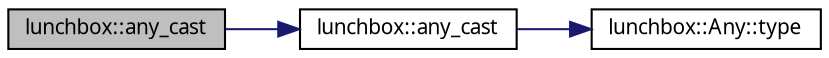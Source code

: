 digraph "lunchbox::any_cast"
{
  edge [fontname="Sans",fontsize="10",labelfontname="Sans",labelfontsize="10"];
  node [fontname="Sans",fontsize="10",shape=record];
  rankdir="LR";
  Node1 [label="lunchbox::any_cast",height=0.2,width=0.4,color="black", fillcolor="grey75", style="filled" fontcolor="black"];
  Node1 -> Node2 [color="midnightblue",fontsize="10",style="solid",fontname="Sans"];
  Node2 [label="lunchbox::any_cast",height=0.2,width=0.4,color="black", fillcolor="white", style="filled",URL="$namespacelunchbox.html#a7aea7913c27e87795ad4a2b9491e7dc4",tooltip="Retrieve the value stored in an Any including type checking. "];
  Node2 -> Node3 [color="midnightblue",fontsize="10",style="solid",fontname="Sans"];
  Node3 [label="lunchbox::Any::type",height=0.2,width=0.4,color="black", fillcolor="white", style="filled",URL="$classlunchbox_1_1_any.html#a04c199a530accb9316f8b94cb040f69e"];
}
